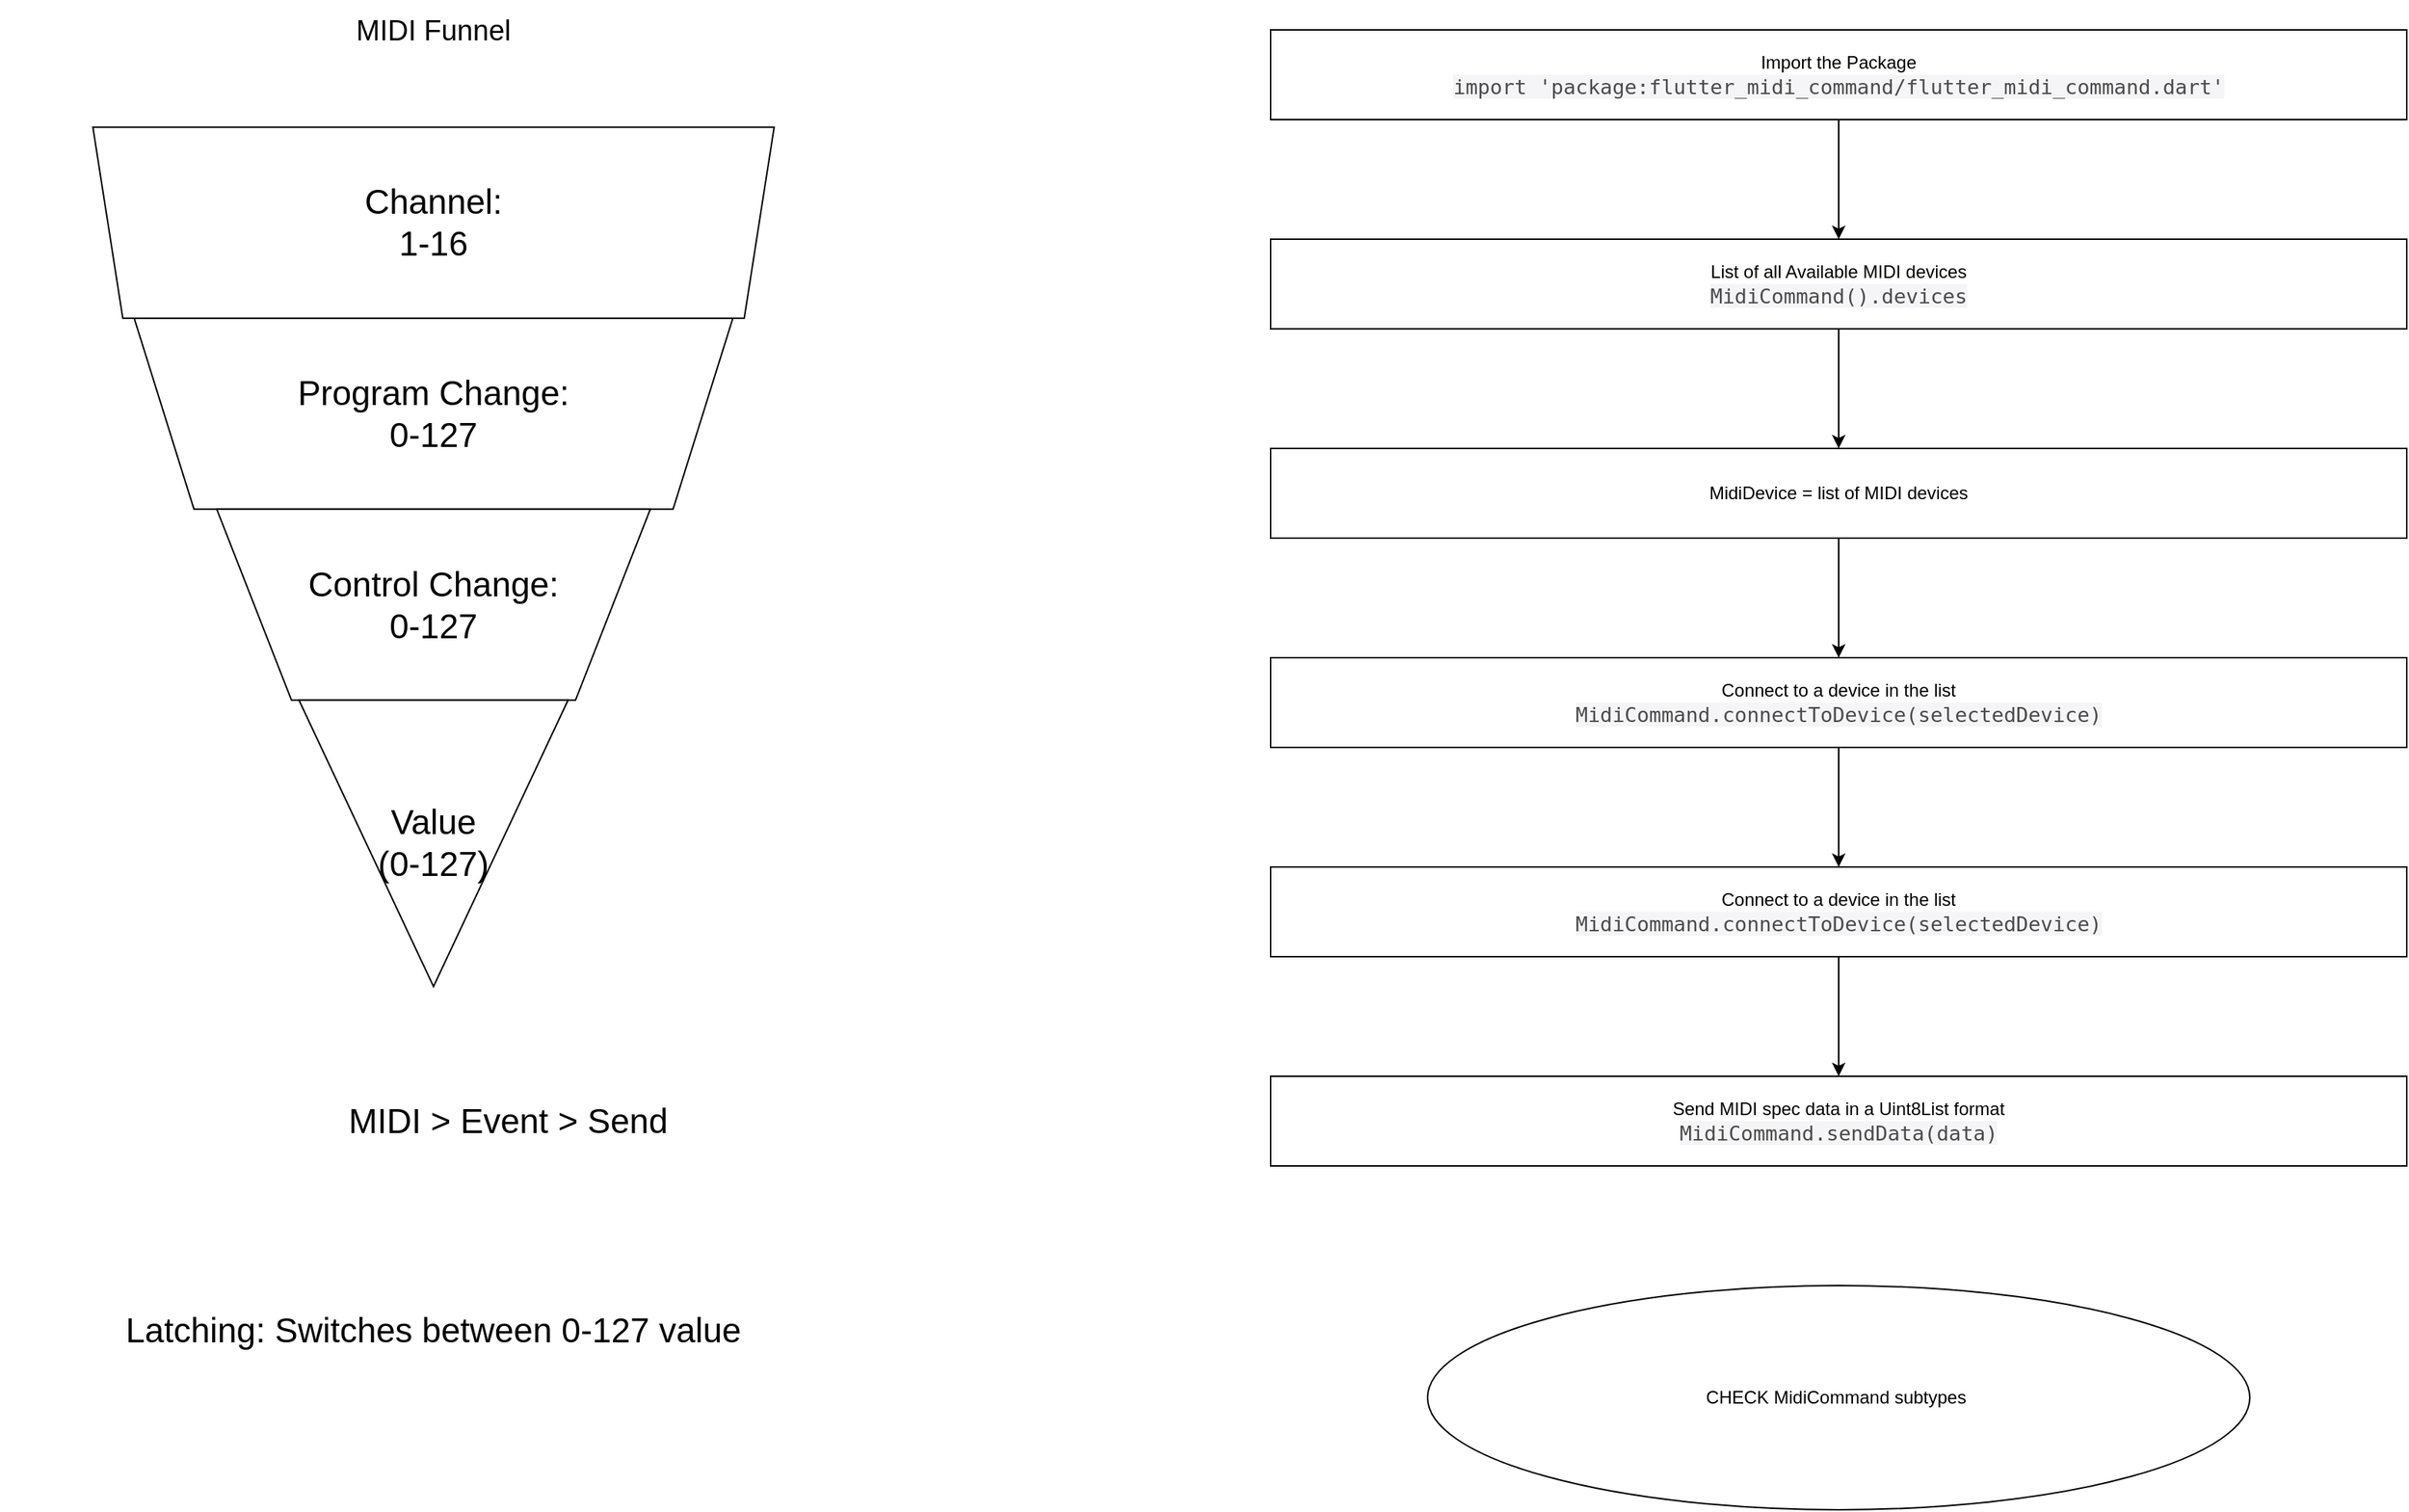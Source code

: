 <mxfile version="14.7.10" type="device"><diagram id="bcZ6oKDqO50HtO0DkQbT" name="Page-1"><mxGraphModel dx="3530" dy="1477" grid="1" gridSize="10" guides="1" tooltips="1" connect="1" arrows="1" fold="1" page="1" pageScale="1" pageWidth="827" pageHeight="1169" math="0" shadow="0"><root><mxCell id="0"/><mxCell id="1" parent="0"/><mxCell id="2i7jXzqoMU7KR5M3jGKa-3" value="" style="edgeStyle=orthogonalEdgeStyle;rounded=0;orthogonalLoop=1;jettySize=auto;html=1;" parent="1" source="2i7jXzqoMU7KR5M3jGKa-1" target="2i7jXzqoMU7KR5M3jGKa-2" edge="1"><mxGeometry relative="1" as="geometry"/></mxCell><mxCell id="2i7jXzqoMU7KR5M3jGKa-1" value="Import the Package&lt;br&gt;&lt;span style=&quot;color: rgb(74 , 74 , 74) ; font-family: &amp;#34;roboto mono&amp;#34; , &amp;#34;source code pro&amp;#34; , &amp;#34;menlo&amp;#34; , &amp;#34;bitstream vera sans mono&amp;#34; , &amp;#34;dejavu sans mono&amp;#34; , &amp;#34;monaco&amp;#34; , &amp;#34;consolas&amp;#34; , monospace ; font-size: 13.6px ; background-color: rgb(245 , 245 , 247)&quot;&gt;import 'package:flutter_midi_command/flutter_midi_command.dart'&lt;/span&gt;" style="rounded=0;whiteSpace=wrap;html=1;" parent="1" vertex="1"><mxGeometry x="40" y="40" width="760" height="60" as="geometry"/></mxCell><mxCell id="2i7jXzqoMU7KR5M3jGKa-8" value="" style="edgeStyle=orthogonalEdgeStyle;rounded=0;orthogonalLoop=1;jettySize=auto;html=1;" parent="1" source="2i7jXzqoMU7KR5M3jGKa-2" target="2i7jXzqoMU7KR5M3jGKa-7" edge="1"><mxGeometry relative="1" as="geometry"/></mxCell><mxCell id="2i7jXzqoMU7KR5M3jGKa-2" value="List of all Available MIDI devices&lt;br&gt;&lt;span style=&quot;color: rgb(74 , 74 , 74) ; font-family: &amp;#34;roboto mono&amp;#34; , &amp;#34;source code pro&amp;#34; , &amp;#34;menlo&amp;#34; , &amp;#34;bitstream vera sans mono&amp;#34; , &amp;#34;dejavu sans mono&amp;#34; , &amp;#34;monaco&amp;#34; , &amp;#34;consolas&amp;#34; , monospace ; font-size: 13.6px ; text-align: left ; background-color: rgb(245 , 245 , 247)&quot;&gt;MidiCommand().devices&lt;/span&gt;" style="whiteSpace=wrap;html=1;rounded=0;" parent="1" vertex="1"><mxGeometry x="40" y="180" width="760" height="60" as="geometry"/></mxCell><mxCell id="2i7jXzqoMU7KR5M3jGKa-10" value="" style="edgeStyle=orthogonalEdgeStyle;rounded=0;orthogonalLoop=1;jettySize=auto;html=1;" parent="1" source="2i7jXzqoMU7KR5M3jGKa-7" target="2i7jXzqoMU7KR5M3jGKa-9" edge="1"><mxGeometry relative="1" as="geometry"/></mxCell><mxCell id="2i7jXzqoMU7KR5M3jGKa-7" value="MidiDevice = list of MIDI devices" style="whiteSpace=wrap;html=1;rounded=0;" parent="1" vertex="1"><mxGeometry x="40" y="320" width="760" height="60" as="geometry"/></mxCell><mxCell id="2i7jXzqoMU7KR5M3jGKa-12" value="" style="edgeStyle=orthogonalEdgeStyle;rounded=0;orthogonalLoop=1;jettySize=auto;html=1;" parent="1" source="2i7jXzqoMU7KR5M3jGKa-9" target="2i7jXzqoMU7KR5M3jGKa-11" edge="1"><mxGeometry relative="1" as="geometry"/></mxCell><mxCell id="2i7jXzqoMU7KR5M3jGKa-9" value="Connect to a device in the list&lt;br&gt;&lt;span style=&quot;color: rgb(74 , 74 , 74) ; font-family: &amp;#34;roboto mono&amp;#34; , &amp;#34;source code pro&amp;#34; , &amp;#34;menlo&amp;#34; , &amp;#34;bitstream vera sans mono&amp;#34; , &amp;#34;dejavu sans mono&amp;#34; , &amp;#34;monaco&amp;#34; , &amp;#34;consolas&amp;#34; , monospace ; font-size: 13.6px ; text-align: left ; background-color: rgb(245 , 245 , 247)&quot;&gt;MidiCommand.connectToDevice(selectedDevice)&lt;/span&gt;" style="whiteSpace=wrap;html=1;rounded=0;" parent="1" vertex="1"><mxGeometry x="40" y="460" width="760" height="60" as="geometry"/></mxCell><mxCell id="2i7jXzqoMU7KR5M3jGKa-14" value="" style="edgeStyle=orthogonalEdgeStyle;rounded=0;orthogonalLoop=1;jettySize=auto;html=1;" parent="1" source="2i7jXzqoMU7KR5M3jGKa-11" target="2i7jXzqoMU7KR5M3jGKa-13" edge="1"><mxGeometry relative="1" as="geometry"/></mxCell><mxCell id="2i7jXzqoMU7KR5M3jGKa-11" value="Connect to a device in the list&lt;br&gt;&lt;span style=&quot;color: rgb(74 , 74 , 74) ; font-family: &amp;#34;roboto mono&amp;#34; , &amp;#34;source code pro&amp;#34; , &amp;#34;menlo&amp;#34; , &amp;#34;bitstream vera sans mono&amp;#34; , &amp;#34;dejavu sans mono&amp;#34; , &amp;#34;monaco&amp;#34; , &amp;#34;consolas&amp;#34; , monospace ; font-size: 13.6px ; text-align: left ; background-color: rgb(245 , 245 , 247)&quot;&gt;MidiCommand.connectToDevice(selectedDevice)&lt;/span&gt;" style="whiteSpace=wrap;html=1;rounded=0;" parent="1" vertex="1"><mxGeometry x="40" y="600" width="760" height="60" as="geometry"/></mxCell><mxCell id="2i7jXzqoMU7KR5M3jGKa-13" value="Send MIDI spec data in a Uint8List format&lt;br&gt;&lt;span style=&quot;color: rgb(74 , 74 , 74) ; font-family: &amp;#34;roboto mono&amp;#34; , &amp;#34;source code pro&amp;#34; , &amp;#34;menlo&amp;#34; , &amp;#34;bitstream vera sans mono&amp;#34; , &amp;#34;dejavu sans mono&amp;#34; , &amp;#34;monaco&amp;#34; , &amp;#34;consolas&amp;#34; , monospace ; font-size: 13.6px ; text-align: left ; background-color: rgb(245 , 245 , 247)&quot;&gt;MidiCommand.sendData(data)&lt;/span&gt;" style="whiteSpace=wrap;html=1;rounded=0;" parent="1" vertex="1"><mxGeometry x="40" y="740" width="760" height="60" as="geometry"/></mxCell><mxCell id="2i7jXzqoMU7KR5M3jGKa-15" value="CHECK MidiCommand subtypes&amp;nbsp;" style="ellipse;whiteSpace=wrap;html=1;" parent="1" vertex="1"><mxGeometry x="145" y="880" width="550" height="150" as="geometry"/></mxCell><mxCell id="2i7jXzqoMU7KR5M3jGKa-22" value="" style="group" parent="1" vertex="1" connectable="0"><mxGeometry x="-810" y="20" width="580" height="660" as="geometry"/></mxCell><mxCell id="2i7jXzqoMU7KR5M3jGKa-17" value="Program Change:&lt;br style=&quot;font-size: 23px;&quot;&gt;0-127" style="shape=trapezoid;perimeter=trapezoidPerimeter;whiteSpace=wrap;html=1;fixedSize=1;direction=west;size=40;fontSize=23;" parent="2i7jXzqoMU7KR5M3jGKa-22" vertex="1"><mxGeometry x="89.762" y="212.903" width="400.476" height="127.742" as="geometry"/></mxCell><mxCell id="2i7jXzqoMU7KR5M3jGKa-18" value="Channel:&lt;br style=&quot;font-size: 23px;&quot;&gt;1-16" style="shape=trapezoid;perimeter=trapezoidPerimeter;whiteSpace=wrap;html=1;fixedSize=1;direction=west;fontSize=23;" parent="2i7jXzqoMU7KR5M3jGKa-22" vertex="1"><mxGeometry x="62.143" y="85.161" width="455.714" height="127.742" as="geometry"/></mxCell><mxCell id="2i7jXzqoMU7KR5M3jGKa-19" value="Control Change:&lt;br style=&quot;font-size: 23px;&quot;&gt;0-127" style="shape=trapezoid;perimeter=trapezoidPerimeter;whiteSpace=wrap;html=1;fixedSize=1;direction=west;size=50;fontSize=23;" parent="2i7jXzqoMU7KR5M3jGKa-22" vertex="1"><mxGeometry x="145" y="340.645" width="290" height="127.742" as="geometry"/></mxCell><mxCell id="2i7jXzqoMU7KR5M3jGKa-20" value="Value&lt;br style=&quot;font-size: 23px;&quot;&gt;(0-127)" style="triangle;whiteSpace=wrap;html=1;direction=south;fontSize=23;" parent="2i7jXzqoMU7KR5M3jGKa-22" vertex="1"><mxGeometry x="200" y="468.39" width="180" height="191.61" as="geometry"/></mxCell><mxCell id="2i7jXzqoMU7KR5M3jGKa-21" value="MIDI Funnel" style="text;html=1;strokeColor=none;fillColor=none;align=center;verticalAlign=middle;whiteSpace=wrap;rounded=0;fontSize=19;" parent="2i7jXzqoMU7KR5M3jGKa-22" vertex="1"><mxGeometry width="580" height="42.581" as="geometry"/></mxCell><mxCell id="2i7jXzqoMU7KR5M3jGKa-23" value="MIDI &amp;gt; Event &amp;gt; Send" style="text;html=1;strokeColor=none;fillColor=none;align=center;verticalAlign=middle;whiteSpace=wrap;rounded=0;fontSize=23;" parent="1" vertex="1"><mxGeometry x="-690" y="760" width="440" height="20" as="geometry"/></mxCell><mxCell id="2rpJAcWkH0-H0EfPmJHD-3" value="Latching: Switches between 0-127 value" style="text;html=1;strokeColor=none;fillColor=none;align=center;verticalAlign=middle;whiteSpace=wrap;rounded=0;fontSize=23;" vertex="1" parent="1"><mxGeometry x="-740" y="900" width="440" height="20" as="geometry"/></mxCell></root></mxGraphModel></diagram></mxfile>